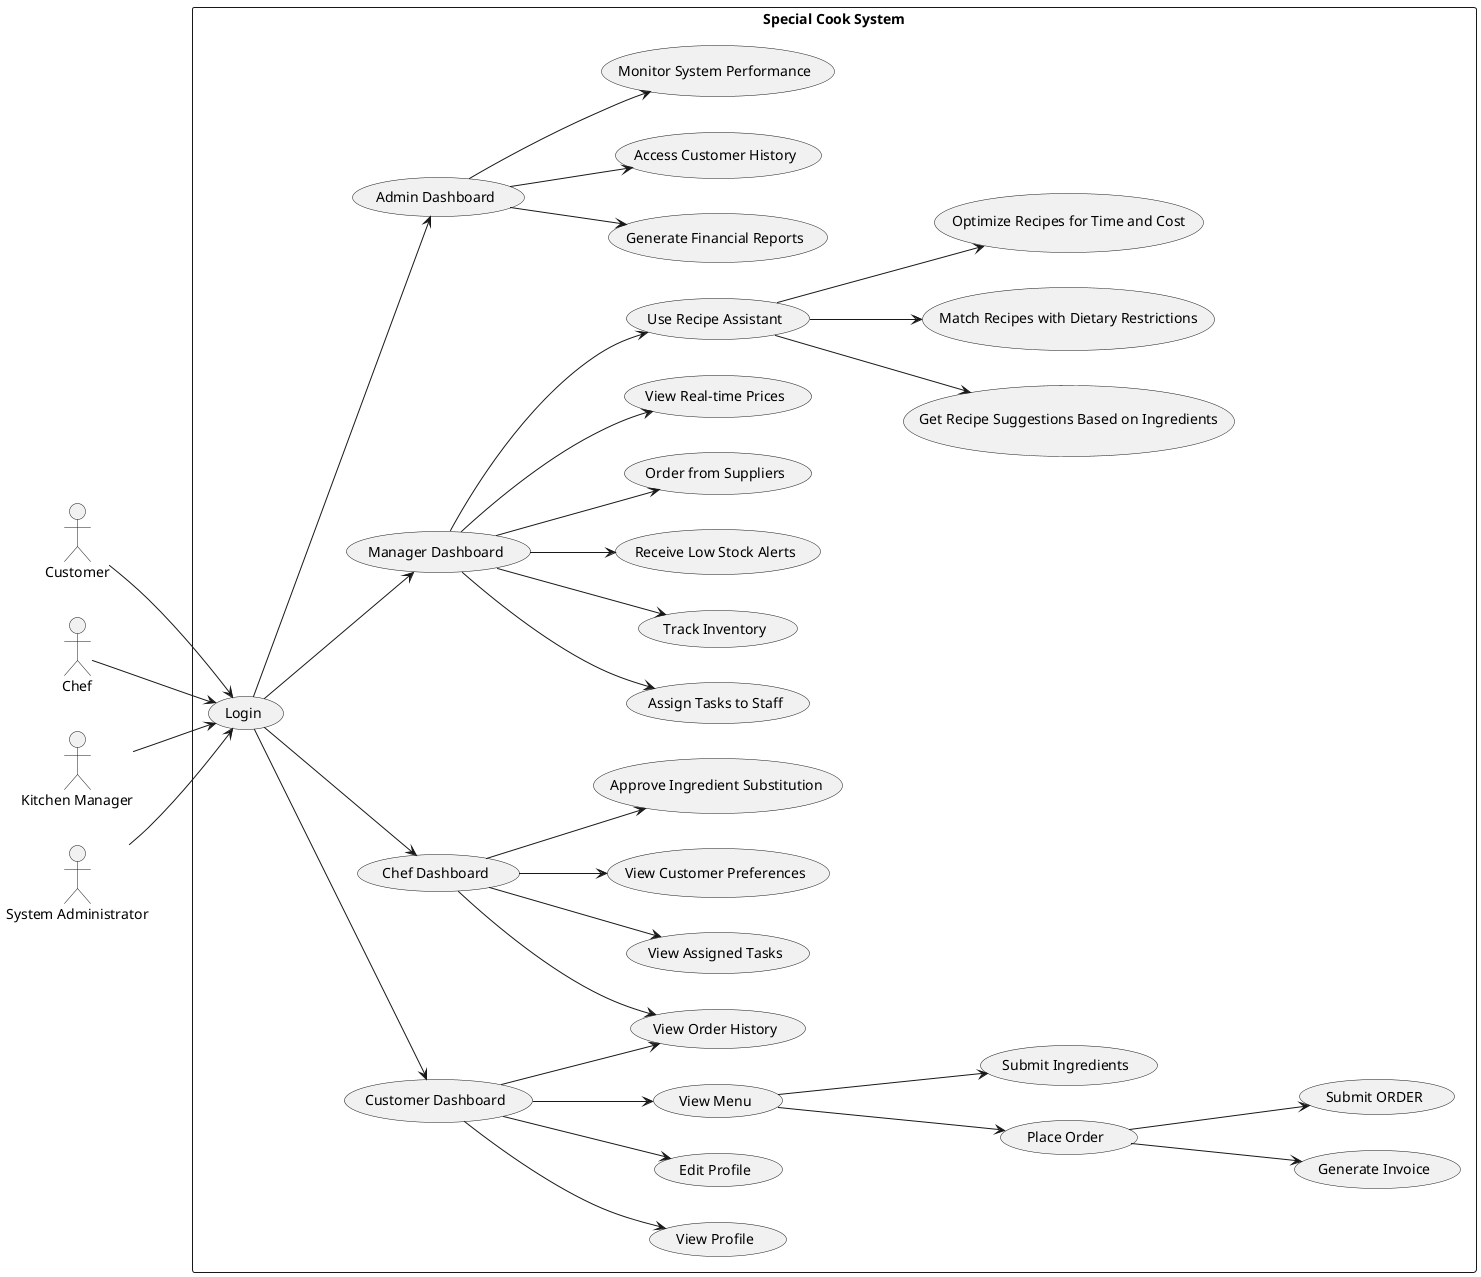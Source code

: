 @startuml
left to right direction

actor Customer
actor Chef
actor "Kitchen Manager" as KM
actor "System Administrator" as Admin

rectangle "Special Cook System" {

  ' Customer flow
  (Login) --> (Customer Dashboard)
  Customer --> (Login)

  (Customer Dashboard) --> (View Profile)
  (Customer Dashboard) --> (Edit Profile)
  (Customer Dashboard) --> (View Menu)
  (Customer Dashboard) --> (View Order History)
  (View Menu) --> (Place Order)
  (View Menu) --> (Submit Ingredients)
  (Place Order) --> (Generate Invoice)
   (Place Order) --> (Submit ORDER)
  ' Chef flow
  Chef --> (Login)
  (Login) --> (Chef Dashboard)
  (Chef Dashboard) --> (View Assigned Tasks)
  (Chef Dashboard) --> (View Customer Preferences)
  (Chef Dashboard) --> (Approve Ingredient Substitution)
  (Chef Dashboard) --> (View Order History)

  ' Kitchen Manager flow
  KM --> (Login)
  (Login) --> (Manager Dashboard)
  (Manager Dashboard) --> (Assign Tasks to Staff)
  (Manager Dashboard) --> (Track Inventory)
  (Manager Dashboard) --> (Receive Low Stock Alerts)
  (Manager Dashboard) --> (Order from Suppliers)
  (Manager Dashboard) --> (View Real-time Prices)
  (Manager Dashboard) --> (Use Recipe Assistant)

  ' LLM-based assistant
  (Use Recipe Assistant) --> (Get Recipe Suggestions Based on Ingredients)
  (Use Recipe Assistant) --> (Match Recipes with Dietary Restrictions)
  (Use Recipe Assistant) --> (Optimize Recipes for Time and Cost)

  ' Admin flow
  Admin --> (Login)
  (Login) --> (Admin Dashboard)
  (Admin Dashboard) --> (Generate Financial Reports)
  (Admin Dashboard) --> (Access Customer History)
  (Admin Dashboard) --> (Monitor System Performance)
}

@enduml
